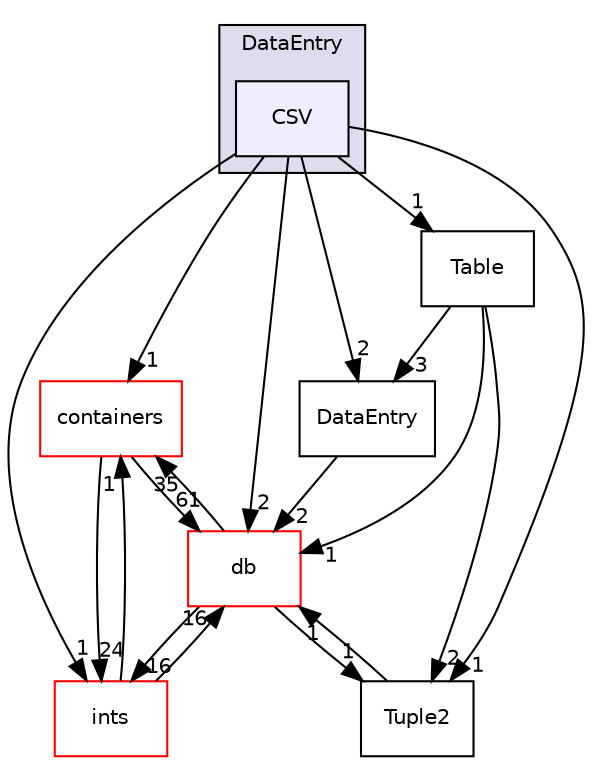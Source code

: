 digraph "src/OpenFOAM/primitives/functions/DataEntry/CSV" {
  bgcolor=transparent;
  compound=true
  node [ fontsize="10", fontname="Helvetica"];
  edge [ labelfontsize="10", labelfontname="Helvetica"];
  subgraph clusterdir_39719c705025486201df4639072645d2 {
    graph [ bgcolor="#ddddee", pencolor="black", label="DataEntry" fontname="Helvetica", fontsize="10", URL="dir_39719c705025486201df4639072645d2.html"]
  dir_3674e13d93243dfb200fc25d782133c4 [shape=box, label="CSV", style="filled", fillcolor="#eeeeff", pencolor="black", URL="dir_3674e13d93243dfb200fc25d782133c4.html"];
  }
  dir_19d0872053bde092be81d7fe3f56cbf7 [shape=box label="containers" color="red" URL="dir_19d0872053bde092be81d7fe3f56cbf7.html"];
  dir_246f7a9c53924f474d87efd38f207066 [shape=box label="Tuple2" URL="dir_246f7a9c53924f474d87efd38f207066.html"];
  dir_63c634f7a7cfd679ac26c67fb30fc32f [shape=box label="db" color="red" URL="dir_63c634f7a7cfd679ac26c67fb30fc32f.html"];
  dir_53a5341fa96310b76ae10313a4ca1baf [shape=box label="DataEntry" URL="dir_53a5341fa96310b76ae10313a4ca1baf.html"];
  dir_086c067a0e64eeb439d30ae0c44248d8 [shape=box label="ints" color="red" URL="dir_086c067a0e64eeb439d30ae0c44248d8.html"];
  dir_0afca8f66b32cf217d73e669bf45780e [shape=box label="Table" URL="dir_0afca8f66b32cf217d73e669bf45780e.html"];
  dir_3674e13d93243dfb200fc25d782133c4->dir_19d0872053bde092be81d7fe3f56cbf7 [headlabel="1", labeldistance=1.5 headhref="dir_002331_001893.html"];
  dir_3674e13d93243dfb200fc25d782133c4->dir_246f7a9c53924f474d87efd38f207066 [headlabel="1", labeldistance=1.5 headhref="dir_002331_002402.html"];
  dir_3674e13d93243dfb200fc25d782133c4->dir_63c634f7a7cfd679ac26c67fb30fc32f [headlabel="2", labeldistance=1.5 headhref="dir_002331_001944.html"];
  dir_3674e13d93243dfb200fc25d782133c4->dir_53a5341fa96310b76ae10313a4ca1baf [headlabel="2", labeldistance=1.5 headhref="dir_002331_002332.html"];
  dir_3674e13d93243dfb200fc25d782133c4->dir_086c067a0e64eeb439d30ae0c44248d8 [headlabel="1", labeldistance=1.5 headhref="dir_002331_002345.html"];
  dir_3674e13d93243dfb200fc25d782133c4->dir_0afca8f66b32cf217d73e669bf45780e [headlabel="1", labeldistance=1.5 headhref="dir_002331_002334.html"];
  dir_19d0872053bde092be81d7fe3f56cbf7->dir_63c634f7a7cfd679ac26c67fb30fc32f [headlabel="61", labeldistance=1.5 headhref="dir_001893_001944.html"];
  dir_19d0872053bde092be81d7fe3f56cbf7->dir_086c067a0e64eeb439d30ae0c44248d8 [headlabel="24", labeldistance=1.5 headhref="dir_001893_002345.html"];
  dir_246f7a9c53924f474d87efd38f207066->dir_63c634f7a7cfd679ac26c67fb30fc32f [headlabel="1", labeldistance=1.5 headhref="dir_002402_001944.html"];
  dir_63c634f7a7cfd679ac26c67fb30fc32f->dir_19d0872053bde092be81d7fe3f56cbf7 [headlabel="35", labeldistance=1.5 headhref="dir_001944_001893.html"];
  dir_63c634f7a7cfd679ac26c67fb30fc32f->dir_246f7a9c53924f474d87efd38f207066 [headlabel="1", labeldistance=1.5 headhref="dir_001944_002402.html"];
  dir_63c634f7a7cfd679ac26c67fb30fc32f->dir_086c067a0e64eeb439d30ae0c44248d8 [headlabel="16", labeldistance=1.5 headhref="dir_001944_002345.html"];
  dir_53a5341fa96310b76ae10313a4ca1baf->dir_63c634f7a7cfd679ac26c67fb30fc32f [headlabel="2", labeldistance=1.5 headhref="dir_002332_001944.html"];
  dir_086c067a0e64eeb439d30ae0c44248d8->dir_19d0872053bde092be81d7fe3f56cbf7 [headlabel="1", labeldistance=1.5 headhref="dir_002345_001893.html"];
  dir_086c067a0e64eeb439d30ae0c44248d8->dir_63c634f7a7cfd679ac26c67fb30fc32f [headlabel="16", labeldistance=1.5 headhref="dir_002345_001944.html"];
  dir_0afca8f66b32cf217d73e669bf45780e->dir_246f7a9c53924f474d87efd38f207066 [headlabel="2", labeldistance=1.5 headhref="dir_002334_002402.html"];
  dir_0afca8f66b32cf217d73e669bf45780e->dir_63c634f7a7cfd679ac26c67fb30fc32f [headlabel="1", labeldistance=1.5 headhref="dir_002334_001944.html"];
  dir_0afca8f66b32cf217d73e669bf45780e->dir_53a5341fa96310b76ae10313a4ca1baf [headlabel="3", labeldistance=1.5 headhref="dir_002334_002332.html"];
}
